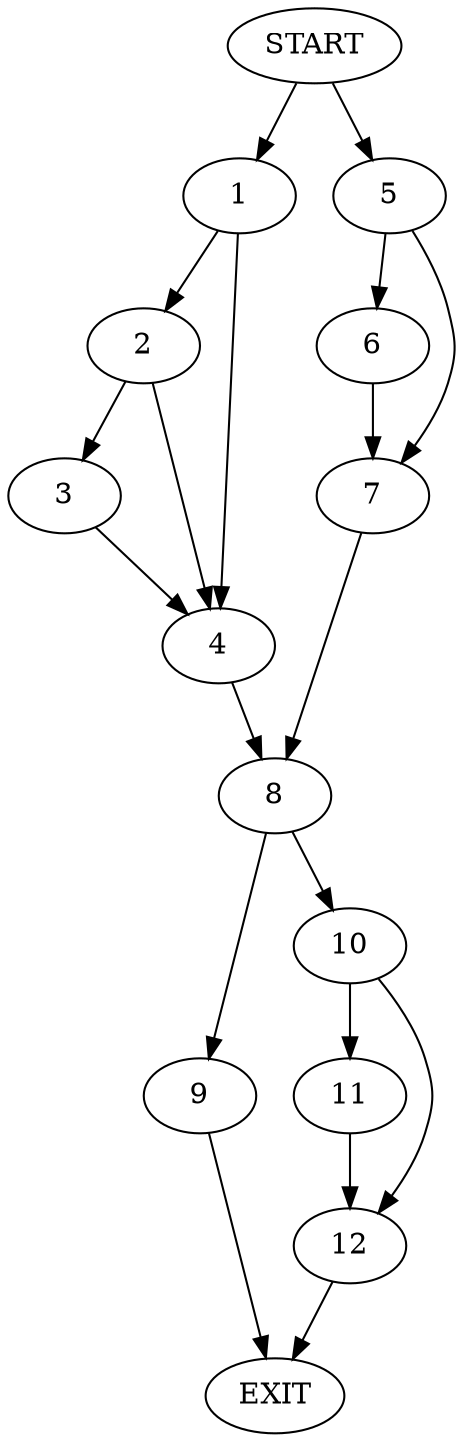 digraph { 
0 [label="START"];
1;
2;
3;
4;
5;
6;
7;
8;
9;
10;
11;
12;
13[label="EXIT"];
0 -> 1;
0 -> 5;
1 -> 4;
1 -> 2;
2 -> 4;
2 -> 3;
3 -> 4;
4 -> 8;
5 -> 6;
5 -> 7;
6 -> 7;
7 -> 8;
8 -> 9;
8 -> 10;
9 -> 13;
10 -> 11;
10 -> 12;
11 -> 12;
12 -> 13;
}